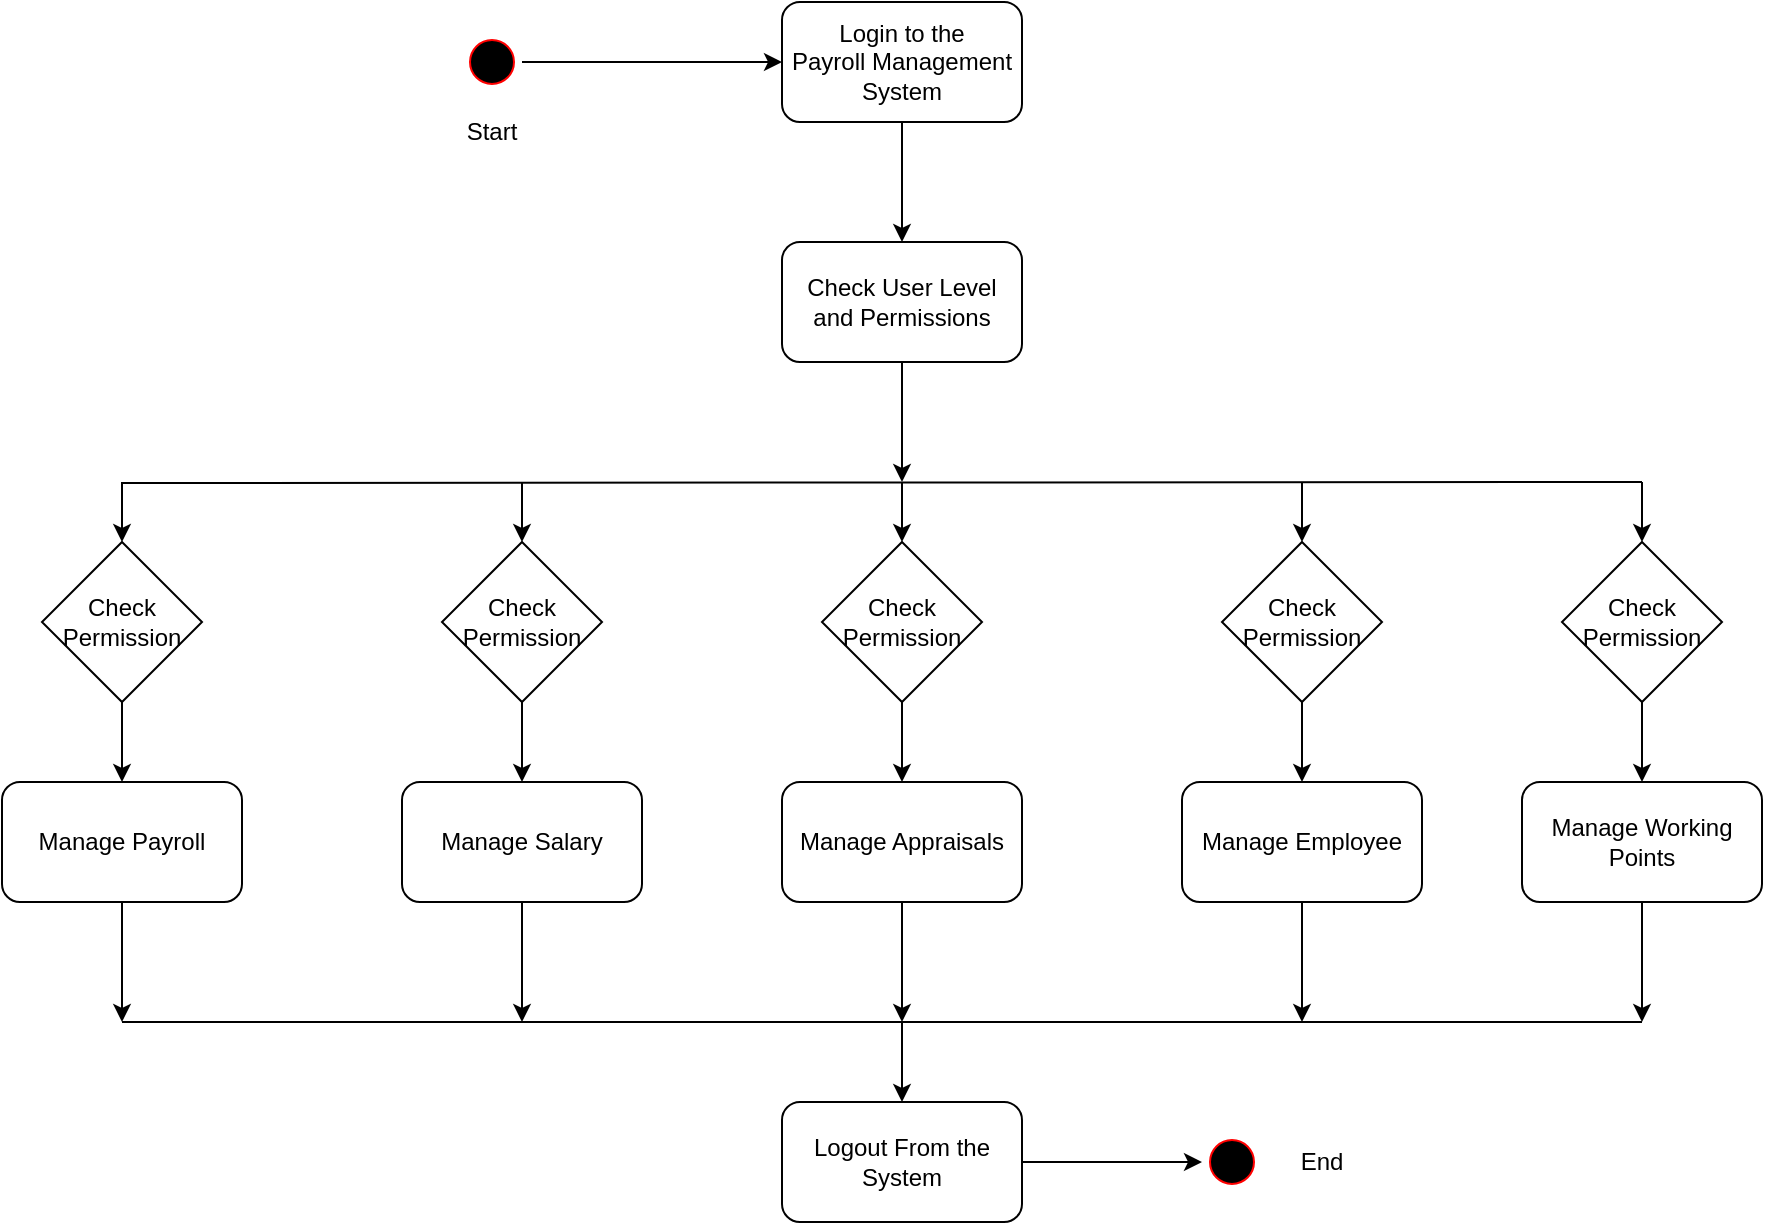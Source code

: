 <mxfile version="17.4.0" type="device"><diagram name="Page-1" id="e7e014a7-5840-1c2e-5031-d8a46d1fe8dd"><mxGraphModel dx="1108" dy="481" grid="1" gridSize="10" guides="1" tooltips="1" connect="1" arrows="1" fold="1" page="1" pageScale="1" pageWidth="1169" pageHeight="826" background="none" math="0" shadow="0"><root><mxCell id="0"/><mxCell id="1" parent="0"/><mxCell id="XmEmhGgcXgbaM_w4Pyos-41" value="" style="ellipse;shape=startState;fillColor=#000000;strokeColor=#ff0000;" vertex="1" parent="1"><mxGeometry x="460" y="105" width="30" height="30" as="geometry"/></mxCell><mxCell id="XmEmhGgcXgbaM_w4Pyos-42" value="Manage Working Points" style="rounded=1;whiteSpace=wrap;html=1;" vertex="1" parent="1"><mxGeometry x="990" y="480" width="120" height="60" as="geometry"/></mxCell><mxCell id="XmEmhGgcXgbaM_w4Pyos-43" value="Manage Employee" style="rounded=1;whiteSpace=wrap;html=1;" vertex="1" parent="1"><mxGeometry x="820" y="480" width="120" height="60" as="geometry"/></mxCell><mxCell id="XmEmhGgcXgbaM_w4Pyos-44" value="Manage Appraisals" style="rounded=1;whiteSpace=wrap;html=1;" vertex="1" parent="1"><mxGeometry x="620" y="480" width="120" height="60" as="geometry"/></mxCell><mxCell id="XmEmhGgcXgbaM_w4Pyos-45" value="Manage Salary" style="rounded=1;whiteSpace=wrap;html=1;" vertex="1" parent="1"><mxGeometry x="430" y="480" width="120" height="60" as="geometry"/></mxCell><mxCell id="XmEmhGgcXgbaM_w4Pyos-46" value="Manage Payroll" style="rounded=1;whiteSpace=wrap;html=1;" vertex="1" parent="1"><mxGeometry x="230" y="480" width="120" height="60" as="geometry"/></mxCell><mxCell id="XmEmhGgcXgbaM_w4Pyos-58" value="" style="edgeStyle=orthogonalEdgeStyle;rounded=0;orthogonalLoop=1;jettySize=auto;html=1;entryX=0.5;entryY=0;entryDx=0;entryDy=0;" edge="1" parent="1" target="XmEmhGgcXgbaM_w4Pyos-56"><mxGeometry relative="1" as="geometry"><mxPoint x="1050" y="330" as="sourcePoint"/></mxGeometry></mxCell><mxCell id="XmEmhGgcXgbaM_w4Pyos-47" value="&lt;div&gt;Check User Level&lt;/div&gt;&lt;div&gt;and Permissions&lt;br&gt;&lt;/div&gt;" style="rounded=1;whiteSpace=wrap;html=1;" vertex="1" parent="1"><mxGeometry x="620" y="210" width="120" height="60" as="geometry"/></mxCell><mxCell id="XmEmhGgcXgbaM_w4Pyos-51" value="" style="edgeStyle=orthogonalEdgeStyle;rounded=0;orthogonalLoop=1;jettySize=auto;html=1;" edge="1" parent="1" source="XmEmhGgcXgbaM_w4Pyos-48" target="XmEmhGgcXgbaM_w4Pyos-47"><mxGeometry relative="1" as="geometry"/></mxCell><mxCell id="XmEmhGgcXgbaM_w4Pyos-48" value="&lt;div&gt;Login to the &lt;br&gt;&lt;/div&gt;&lt;div&gt;Payroll Management&lt;/div&gt;&lt;div&gt;System&lt;br&gt;&lt;/div&gt;" style="rounded=1;whiteSpace=wrap;html=1;" vertex="1" parent="1"><mxGeometry x="620" y="90" width="120" height="60" as="geometry"/></mxCell><mxCell id="XmEmhGgcXgbaM_w4Pyos-49" value="" style="endArrow=classic;html=1;rounded=0;exitX=1;exitY=0.5;exitDx=0;exitDy=0;entryX=0;entryY=0.5;entryDx=0;entryDy=0;" edge="1" parent="1" source="XmEmhGgcXgbaM_w4Pyos-41" target="XmEmhGgcXgbaM_w4Pyos-48"><mxGeometry width="50" height="50" relative="1" as="geometry"><mxPoint x="620" y="290" as="sourcePoint"/><mxPoint x="670" y="240" as="targetPoint"/></mxGeometry></mxCell><mxCell id="XmEmhGgcXgbaM_w4Pyos-50" value="Start" style="text;html=1;strokeColor=none;fillColor=none;align=center;verticalAlign=middle;whiteSpace=wrap;rounded=0;" vertex="1" parent="1"><mxGeometry x="445" y="140" width="60" height="30" as="geometry"/></mxCell><mxCell id="XmEmhGgcXgbaM_w4Pyos-52" value="Check Permission" style="rhombus;whiteSpace=wrap;html=1;" vertex="1" parent="1"><mxGeometry x="1010" y="360" width="80" height="80" as="geometry"/></mxCell><mxCell id="XmEmhGgcXgbaM_w4Pyos-53" value="Check Permission" style="rhombus;whiteSpace=wrap;html=1;" vertex="1" parent="1"><mxGeometry x="840" y="360" width="80" height="80" as="geometry"/></mxCell><mxCell id="XmEmhGgcXgbaM_w4Pyos-54" value="&lt;div&gt;Check&lt;/div&gt;&lt;div&gt;Permission&lt;br&gt;&lt;/div&gt;" style="rhombus;whiteSpace=wrap;html=1;" vertex="1" parent="1"><mxGeometry x="640" y="360" width="80" height="80" as="geometry"/></mxCell><mxCell id="XmEmhGgcXgbaM_w4Pyos-55" value="Check Permission" style="rhombus;whiteSpace=wrap;html=1;" vertex="1" parent="1"><mxGeometry x="450" y="360" width="80" height="80" as="geometry"/></mxCell><mxCell id="XmEmhGgcXgbaM_w4Pyos-56" value="Check Permission" style="rhombus;whiteSpace=wrap;html=1;" vertex="1" parent="1"><mxGeometry x="250" y="360" width="80" height="80" as="geometry"/></mxCell><mxCell id="XmEmhGgcXgbaM_w4Pyos-60" value="" style="endArrow=classic;html=1;rounded=0;" edge="1" parent="1" target="XmEmhGgcXgbaM_w4Pyos-52"><mxGeometry width="50" height="50" relative="1" as="geometry"><mxPoint x="1050" y="330" as="sourcePoint"/><mxPoint x="590" y="320" as="targetPoint"/></mxGeometry></mxCell><mxCell id="XmEmhGgcXgbaM_w4Pyos-61" value="" style="endArrow=classic;html=1;rounded=0;" edge="1" parent="1" target="XmEmhGgcXgbaM_w4Pyos-53"><mxGeometry width="50" height="50" relative="1" as="geometry"><mxPoint x="880" y="330" as="sourcePoint"/><mxPoint x="590" y="320" as="targetPoint"/></mxGeometry></mxCell><mxCell id="XmEmhGgcXgbaM_w4Pyos-62" value="" style="endArrow=classic;html=1;rounded=0;entryX=0.5;entryY=0;entryDx=0;entryDy=0;" edge="1" parent="1" target="XmEmhGgcXgbaM_w4Pyos-54"><mxGeometry width="50" height="50" relative="1" as="geometry"><mxPoint x="680" y="330" as="sourcePoint"/><mxPoint x="590" y="320" as="targetPoint"/></mxGeometry></mxCell><mxCell id="XmEmhGgcXgbaM_w4Pyos-63" value="" style="endArrow=classic;html=1;rounded=0;entryX=0.5;entryY=0;entryDx=0;entryDy=0;" edge="1" parent="1" target="XmEmhGgcXgbaM_w4Pyos-55"><mxGeometry width="50" height="50" relative="1" as="geometry"><mxPoint x="490" y="330" as="sourcePoint"/><mxPoint x="590" y="320" as="targetPoint"/></mxGeometry></mxCell><mxCell id="XmEmhGgcXgbaM_w4Pyos-64" value="" style="endArrow=classic;html=1;rounded=0;exitX=0.5;exitY=1;exitDx=0;exitDy=0;entryX=0.5;entryY=0;entryDx=0;entryDy=0;" edge="1" parent="1" source="XmEmhGgcXgbaM_w4Pyos-52" target="XmEmhGgcXgbaM_w4Pyos-42"><mxGeometry width="50" height="50" relative="1" as="geometry"><mxPoint x="540" y="370" as="sourcePoint"/><mxPoint x="590" y="320" as="targetPoint"/></mxGeometry></mxCell><mxCell id="XmEmhGgcXgbaM_w4Pyos-65" value="" style="endArrow=classic;html=1;rounded=0;exitX=0.5;exitY=1;exitDx=0;exitDy=0;entryX=0.5;entryY=0;entryDx=0;entryDy=0;" edge="1" parent="1" source="XmEmhGgcXgbaM_w4Pyos-53" target="XmEmhGgcXgbaM_w4Pyos-43"><mxGeometry width="50" height="50" relative="1" as="geometry"><mxPoint x="540" y="370" as="sourcePoint"/><mxPoint x="590" y="320" as="targetPoint"/></mxGeometry></mxCell><mxCell id="XmEmhGgcXgbaM_w4Pyos-66" value="" style="endArrow=classic;html=1;rounded=0;exitX=0.5;exitY=1;exitDx=0;exitDy=0;entryX=0.5;entryY=0;entryDx=0;entryDy=0;" edge="1" parent="1" source="XmEmhGgcXgbaM_w4Pyos-54" target="XmEmhGgcXgbaM_w4Pyos-44"><mxGeometry width="50" height="50" relative="1" as="geometry"><mxPoint x="540" y="370" as="sourcePoint"/><mxPoint x="590" y="320" as="targetPoint"/></mxGeometry></mxCell><mxCell id="XmEmhGgcXgbaM_w4Pyos-67" value="" style="endArrow=classic;html=1;rounded=0;exitX=0.5;exitY=1;exitDx=0;exitDy=0;entryX=0.5;entryY=0;entryDx=0;entryDy=0;" edge="1" parent="1" source="XmEmhGgcXgbaM_w4Pyos-55" target="XmEmhGgcXgbaM_w4Pyos-45"><mxGeometry width="50" height="50" relative="1" as="geometry"><mxPoint x="540" y="370" as="sourcePoint"/><mxPoint x="590" y="320" as="targetPoint"/></mxGeometry></mxCell><mxCell id="XmEmhGgcXgbaM_w4Pyos-68" value="" style="endArrow=classic;html=1;rounded=0;exitX=0.5;exitY=1;exitDx=0;exitDy=0;entryX=0.5;entryY=0;entryDx=0;entryDy=0;" edge="1" parent="1" source="XmEmhGgcXgbaM_w4Pyos-56" target="XmEmhGgcXgbaM_w4Pyos-46"><mxGeometry width="50" height="50" relative="1" as="geometry"><mxPoint x="540" y="370" as="sourcePoint"/><mxPoint x="590" y="320" as="targetPoint"/></mxGeometry></mxCell><mxCell id="XmEmhGgcXgbaM_w4Pyos-69" value="" style="endArrow=classic;html=1;rounded=0;exitX=0.5;exitY=1;exitDx=0;exitDy=0;" edge="1" parent="1" source="XmEmhGgcXgbaM_w4Pyos-42"><mxGeometry width="50" height="50" relative="1" as="geometry"><mxPoint x="570" y="650" as="sourcePoint"/><mxPoint x="1050" y="600" as="targetPoint"/></mxGeometry></mxCell><mxCell id="XmEmhGgcXgbaM_w4Pyos-70" value="" style="endArrow=classic;html=1;rounded=0;exitX=0.5;exitY=1;exitDx=0;exitDy=0;" edge="1" parent="1" source="XmEmhGgcXgbaM_w4Pyos-43"><mxGeometry width="50" height="50" relative="1" as="geometry"><mxPoint x="570" y="650" as="sourcePoint"/><mxPoint x="880" y="600" as="targetPoint"/></mxGeometry></mxCell><mxCell id="XmEmhGgcXgbaM_w4Pyos-71" value="" style="endArrow=classic;html=1;rounded=0;exitX=0.5;exitY=1;exitDx=0;exitDy=0;" edge="1" parent="1" source="XmEmhGgcXgbaM_w4Pyos-44"><mxGeometry width="50" height="50" relative="1" as="geometry"><mxPoint x="570" y="650" as="sourcePoint"/><mxPoint x="680" y="600" as="targetPoint"/></mxGeometry></mxCell><mxCell id="XmEmhGgcXgbaM_w4Pyos-72" value="" style="endArrow=classic;html=1;rounded=0;exitX=0.5;exitY=1;exitDx=0;exitDy=0;" edge="1" parent="1" source="XmEmhGgcXgbaM_w4Pyos-45"><mxGeometry width="50" height="50" relative="1" as="geometry"><mxPoint x="570" y="650" as="sourcePoint"/><mxPoint x="490" y="600" as="targetPoint"/></mxGeometry></mxCell><mxCell id="XmEmhGgcXgbaM_w4Pyos-73" value="" style="endArrow=classic;html=1;rounded=0;exitX=0.5;exitY=1;exitDx=0;exitDy=0;" edge="1" parent="1" source="XmEmhGgcXgbaM_w4Pyos-46"><mxGeometry width="50" height="50" relative="1" as="geometry"><mxPoint x="570" y="650" as="sourcePoint"/><mxPoint x="290" y="600" as="targetPoint"/></mxGeometry></mxCell><mxCell id="XmEmhGgcXgbaM_w4Pyos-75" value="" style="endArrow=none;html=1;rounded=0;" edge="1" parent="1"><mxGeometry width="50" height="50" relative="1" as="geometry"><mxPoint x="290" y="600" as="sourcePoint"/><mxPoint x="1050" y="600" as="targetPoint"/></mxGeometry></mxCell><mxCell id="XmEmhGgcXgbaM_w4Pyos-76" value="" style="endArrow=classic;html=1;rounded=0;" edge="1" parent="1" target="XmEmhGgcXgbaM_w4Pyos-77"><mxGeometry width="50" height="50" relative="1" as="geometry"><mxPoint x="680" y="600" as="sourcePoint"/><mxPoint x="680" y="670" as="targetPoint"/></mxGeometry></mxCell><mxCell id="XmEmhGgcXgbaM_w4Pyos-77" value="&lt;div&gt;Logout From the &lt;br&gt;&lt;/div&gt;&lt;div&gt;System&lt;br&gt;&lt;/div&gt;" style="rounded=1;whiteSpace=wrap;html=1;" vertex="1" parent="1"><mxGeometry x="620" y="640" width="120" height="60" as="geometry"/></mxCell><mxCell id="XmEmhGgcXgbaM_w4Pyos-78" value="" style="endArrow=classic;html=1;rounded=0;exitX=0.5;exitY=1;exitDx=0;exitDy=0;" edge="1" parent="1" source="XmEmhGgcXgbaM_w4Pyos-47"><mxGeometry width="50" height="50" relative="1" as="geometry"><mxPoint x="505" y="260" as="sourcePoint"/><mxPoint x="680" y="330" as="targetPoint"/></mxGeometry></mxCell><mxCell id="XmEmhGgcXgbaM_w4Pyos-79" value="" style="endArrow=classic;html=1;rounded=0;exitX=1;exitY=0.5;exitDx=0;exitDy=0;" edge="1" parent="1" source="XmEmhGgcXgbaM_w4Pyos-77"><mxGeometry width="50" height="50" relative="1" as="geometry"><mxPoint x="570" y="620" as="sourcePoint"/><mxPoint x="830" y="670" as="targetPoint"/></mxGeometry></mxCell><mxCell id="XmEmhGgcXgbaM_w4Pyos-80" value="" style="ellipse;shape=startState;fillColor=#000000;strokeColor=#ff0000;" vertex="1" parent="1"><mxGeometry x="830" y="655" width="30" height="30" as="geometry"/></mxCell><mxCell id="XmEmhGgcXgbaM_w4Pyos-81" value="End" style="text;html=1;strokeColor=none;fillColor=none;align=center;verticalAlign=middle;whiteSpace=wrap;rounded=0;" vertex="1" parent="1"><mxGeometry x="860" y="655" width="60" height="30" as="geometry"/></mxCell></root></mxGraphModel></diagram></mxfile>